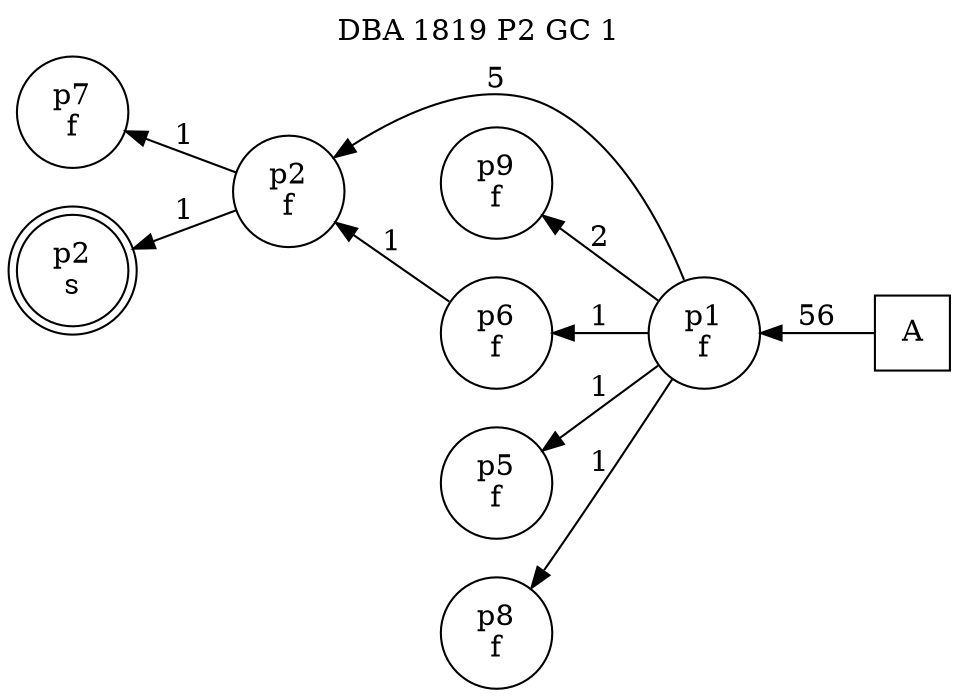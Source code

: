 digraph DBA_1819_P2_GC_1_GOOD {
labelloc="tl"
label= " DBA 1819 P2 GC 1 "
rankdir="RL";
graph [ size=" 10 , 10 !"]

"A" [shape="square" label="A"]
"p1_f" [shape="circle" label="p1
f"]
"p2_f" [shape="circle" label="p2
f"]
"p9_f" [shape="circle" label="p9
f"]
"p6_f" [shape="circle" label="p6
f"]
"p7_f" [shape="circle" label="p7
f"]
"p5_f" [shape="circle" label="p5
f"]
"p8_f" [shape="circle" label="p8
f"]
"p2_s" [shape="doublecircle" label="p2
s"]
"A" -> "p1_f" [ label=56]
"p1_f" -> "p2_f" [ label=5]
"p1_f" -> "p9_f" [ label=2]
"p1_f" -> "p6_f" [ label=1]
"p1_f" -> "p5_f" [ label=1]
"p1_f" -> "p8_f" [ label=1]
"p2_f" -> "p7_f" [ label=1]
"p2_f" -> "p2_s" [ label=1]
"p6_f" -> "p2_f" [ label=1]
}
